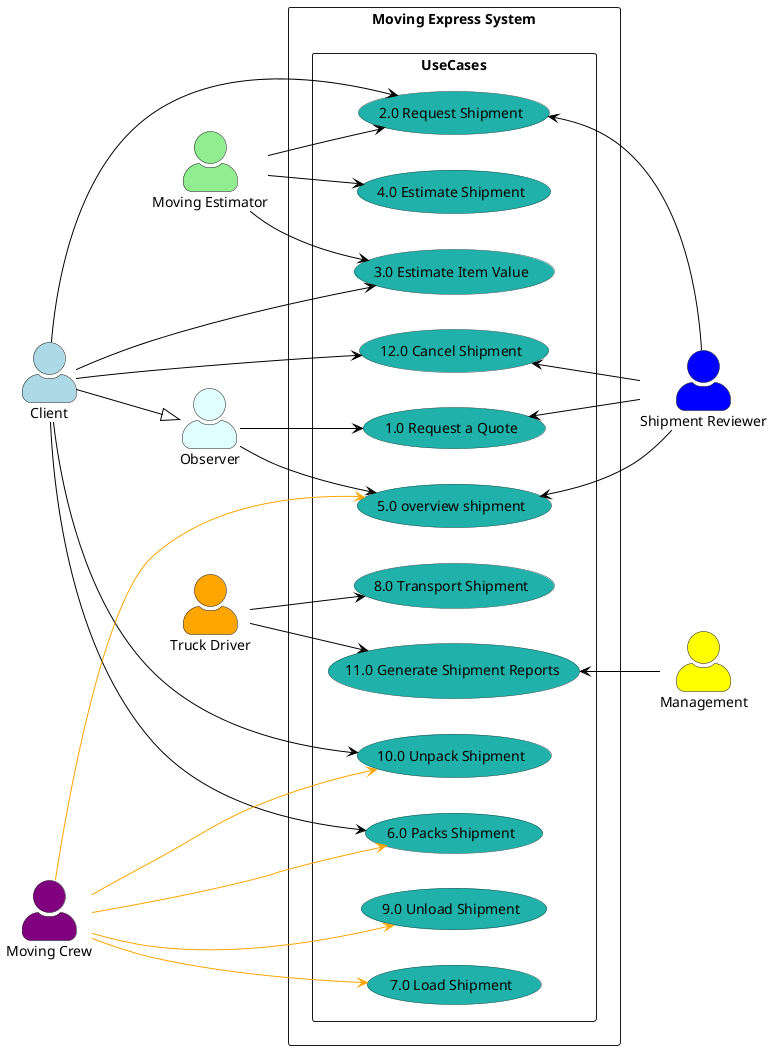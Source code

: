 @startuml

left to right direction
skinparam actorStyle awesome
skinparam usecase {
    BackgroundColor DarkSeaGreen
    BorderColor DarkSlateGray
    ArrowColor Black
    ActorBorderColor black
    ActorFontName Courier
    ActorBackgroundColor<< Human >> Gold
}

actor Client as "Client" #LightBlue
actor "Moving Estimator" as MovingEstimator #LightGreen
actor "Truck Driver" as VanDriver #Orange
actor "Moving Crew" as MovingCrew #Purple
actor Management as "Management" #Yellow
actor "Shipment Reviewer" as ShipmentReviewer #Blue
actor "Observer" as Observer #LightCyan

rectangle "Moving Express System" {
    rectangle UseCases {
      usecase "1.0 Request a Quote" as UC1 #LightSeaGreen
      usecase "2.0 Request Shipment" as UC2 #LightSeaGreen
      usecase "3.0 Estimate Item Value" as UC3 #LightSeaGreen
      usecase "4.0 Estimate Shipment" as UC4 #LightSeaGreen
      usecase "5.0 overview shipment" as UC5 #LightSeaGreen
      usecase "8.0 Transport Shipment" as UC8 #LightSeaGreen
      usecase "6.0 Packs Shipment" as UC6 #LightSeaGreen
      usecase "7.0 Load Shipment" as UC7 #LightSeaGreen
      usecase "9.0 Unload Shipment" as UC9 #LightSeaGreen
      usecase "10.0 Unpack Shipment" as UC10 #LightSeaGreen
      usecase "11.0 Generate Shipment Reports" as UC11 #LightSeaGreen
      usecase "12.0 Cancel Shipment" as UC12 #LightSeaGreen
    }
}

Client --|> Observer

Client ---> UC12
Client ---> UC6
Client ---> UC3
Client ---> UC2
Client ---> UC10

Observer --> UC1
Observer --> UC5

MovingEstimator --> UC2
MovingEstimator --> UC4
MovingEstimator --> UC3

VanDriver --> UC8

MovingCrew -[#Orange]--> UC6
MovingCrew -[#Orange]--> UC5
MovingCrew -[#Orange]--> UC7
MovingCrew -[#Orange]--> UC9
MovingCrew -[#Orange]--> UC10

UC11 <-- Management
VanDriver --> UC11

UC2 <-- ShipmentReviewer
UC1 <-- ShipmentReviewer
UC12 <-- ShipmentReviewer
UC5 <-- ShipmentReviewer

@enduml
